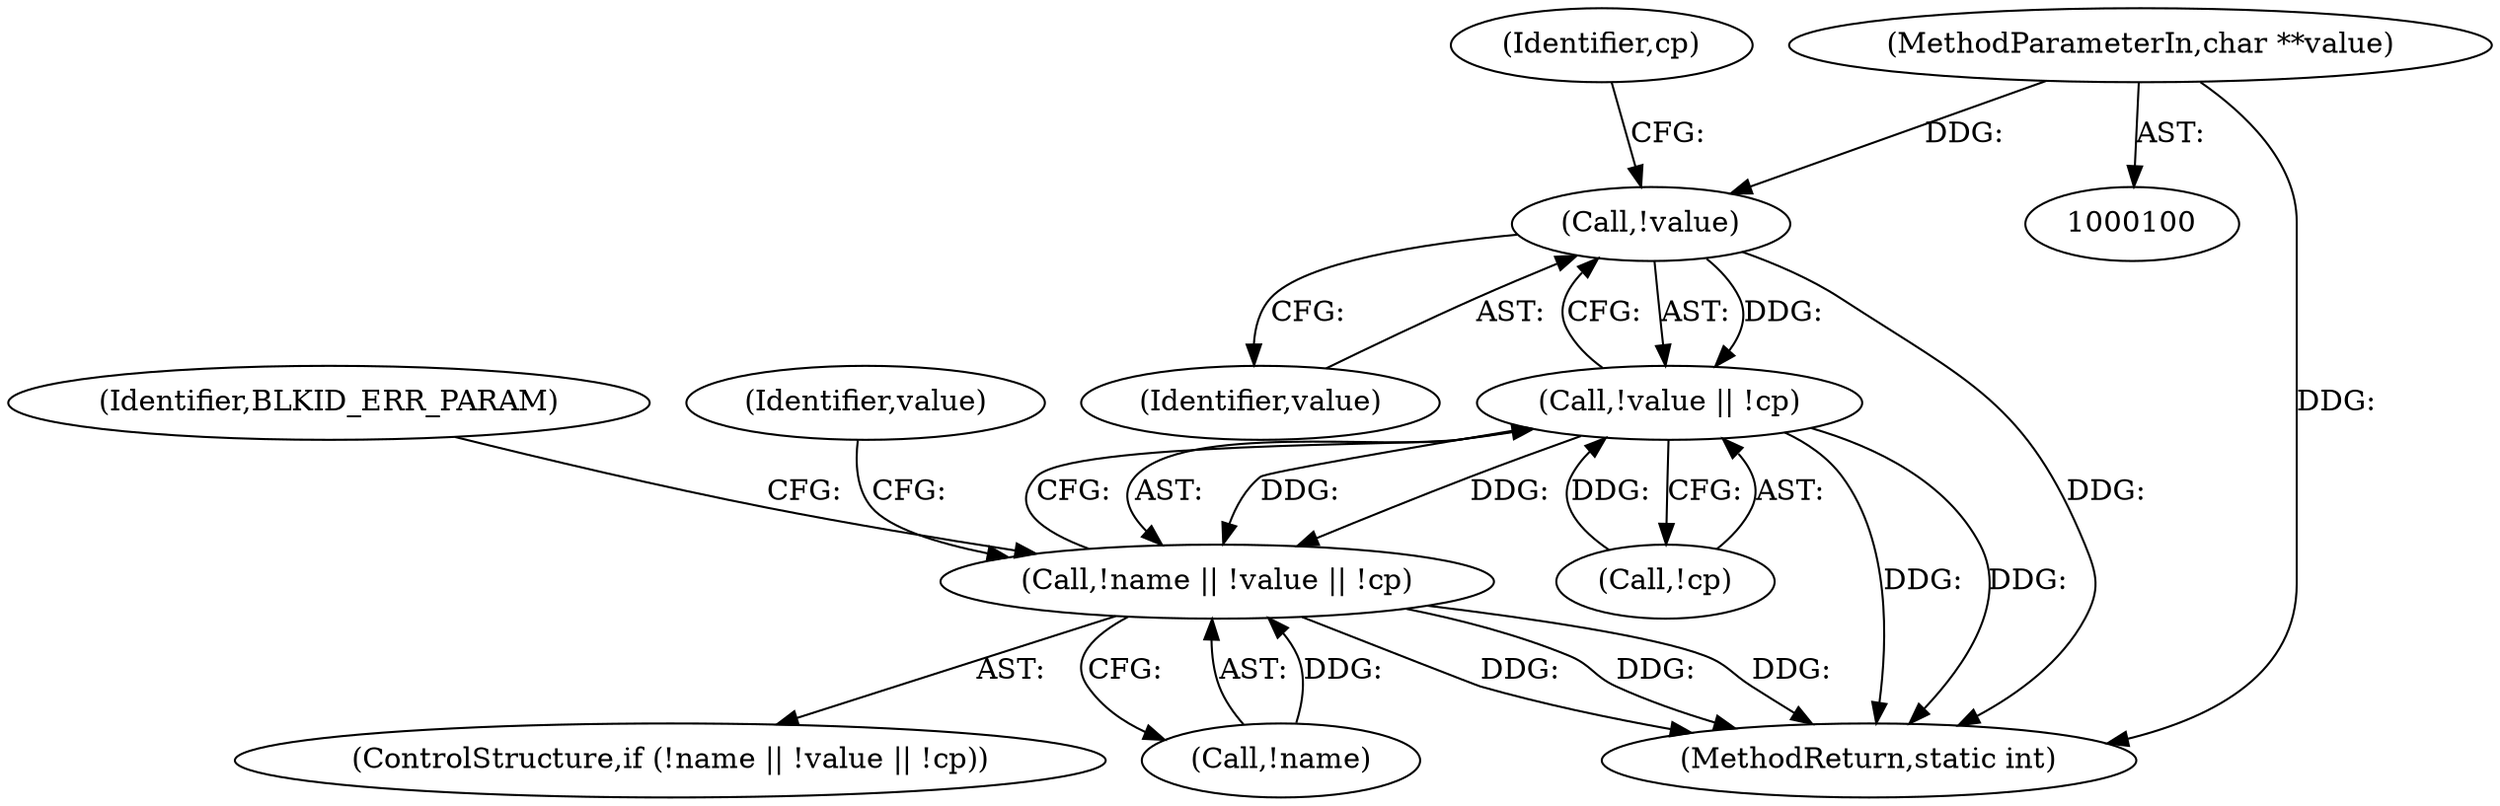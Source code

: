digraph "0_util-linux_89e90ae7b2826110ea28c1c0eb8e7c56c3907bdc@pointer" {
"1000102" [label="(MethodParameterIn,char **value)"];
"1000111" [label="(Call,!value)"];
"1000110" [label="(Call,!value || !cp)"];
"1000107" [label="(Call,!name || !value || !cp)"];
"1000107" [label="(Call,!name || !value || !cp)"];
"1000108" [label="(Call,!name)"];
"1000110" [label="(Call,!value || !cp)"];
"1000112" [label="(Identifier,value)"];
"1000111" [label="(Call,!value)"];
"1000122" [label="(Identifier,value)"];
"1000117" [label="(Identifier,BLKID_ERR_PARAM)"];
"1000102" [label="(MethodParameterIn,char **value)"];
"1000213" [label="(MethodReturn,static int)"];
"1000113" [label="(Call,!cp)"];
"1000106" [label="(ControlStructure,if (!name || !value || !cp))"];
"1000114" [label="(Identifier,cp)"];
"1000102" -> "1000100"  [label="AST: "];
"1000102" -> "1000213"  [label="DDG: "];
"1000102" -> "1000111"  [label="DDG: "];
"1000111" -> "1000110"  [label="AST: "];
"1000111" -> "1000112"  [label="CFG: "];
"1000112" -> "1000111"  [label="AST: "];
"1000114" -> "1000111"  [label="CFG: "];
"1000110" -> "1000111"  [label="CFG: "];
"1000111" -> "1000213"  [label="DDG: "];
"1000111" -> "1000110"  [label="DDG: "];
"1000110" -> "1000107"  [label="AST: "];
"1000110" -> "1000113"  [label="CFG: "];
"1000113" -> "1000110"  [label="AST: "];
"1000107" -> "1000110"  [label="CFG: "];
"1000110" -> "1000213"  [label="DDG: "];
"1000110" -> "1000213"  [label="DDG: "];
"1000110" -> "1000107"  [label="DDG: "];
"1000110" -> "1000107"  [label="DDG: "];
"1000113" -> "1000110"  [label="DDG: "];
"1000107" -> "1000106"  [label="AST: "];
"1000107" -> "1000108"  [label="CFG: "];
"1000108" -> "1000107"  [label="AST: "];
"1000117" -> "1000107"  [label="CFG: "];
"1000122" -> "1000107"  [label="CFG: "];
"1000107" -> "1000213"  [label="DDG: "];
"1000107" -> "1000213"  [label="DDG: "];
"1000107" -> "1000213"  [label="DDG: "];
"1000108" -> "1000107"  [label="DDG: "];
}
